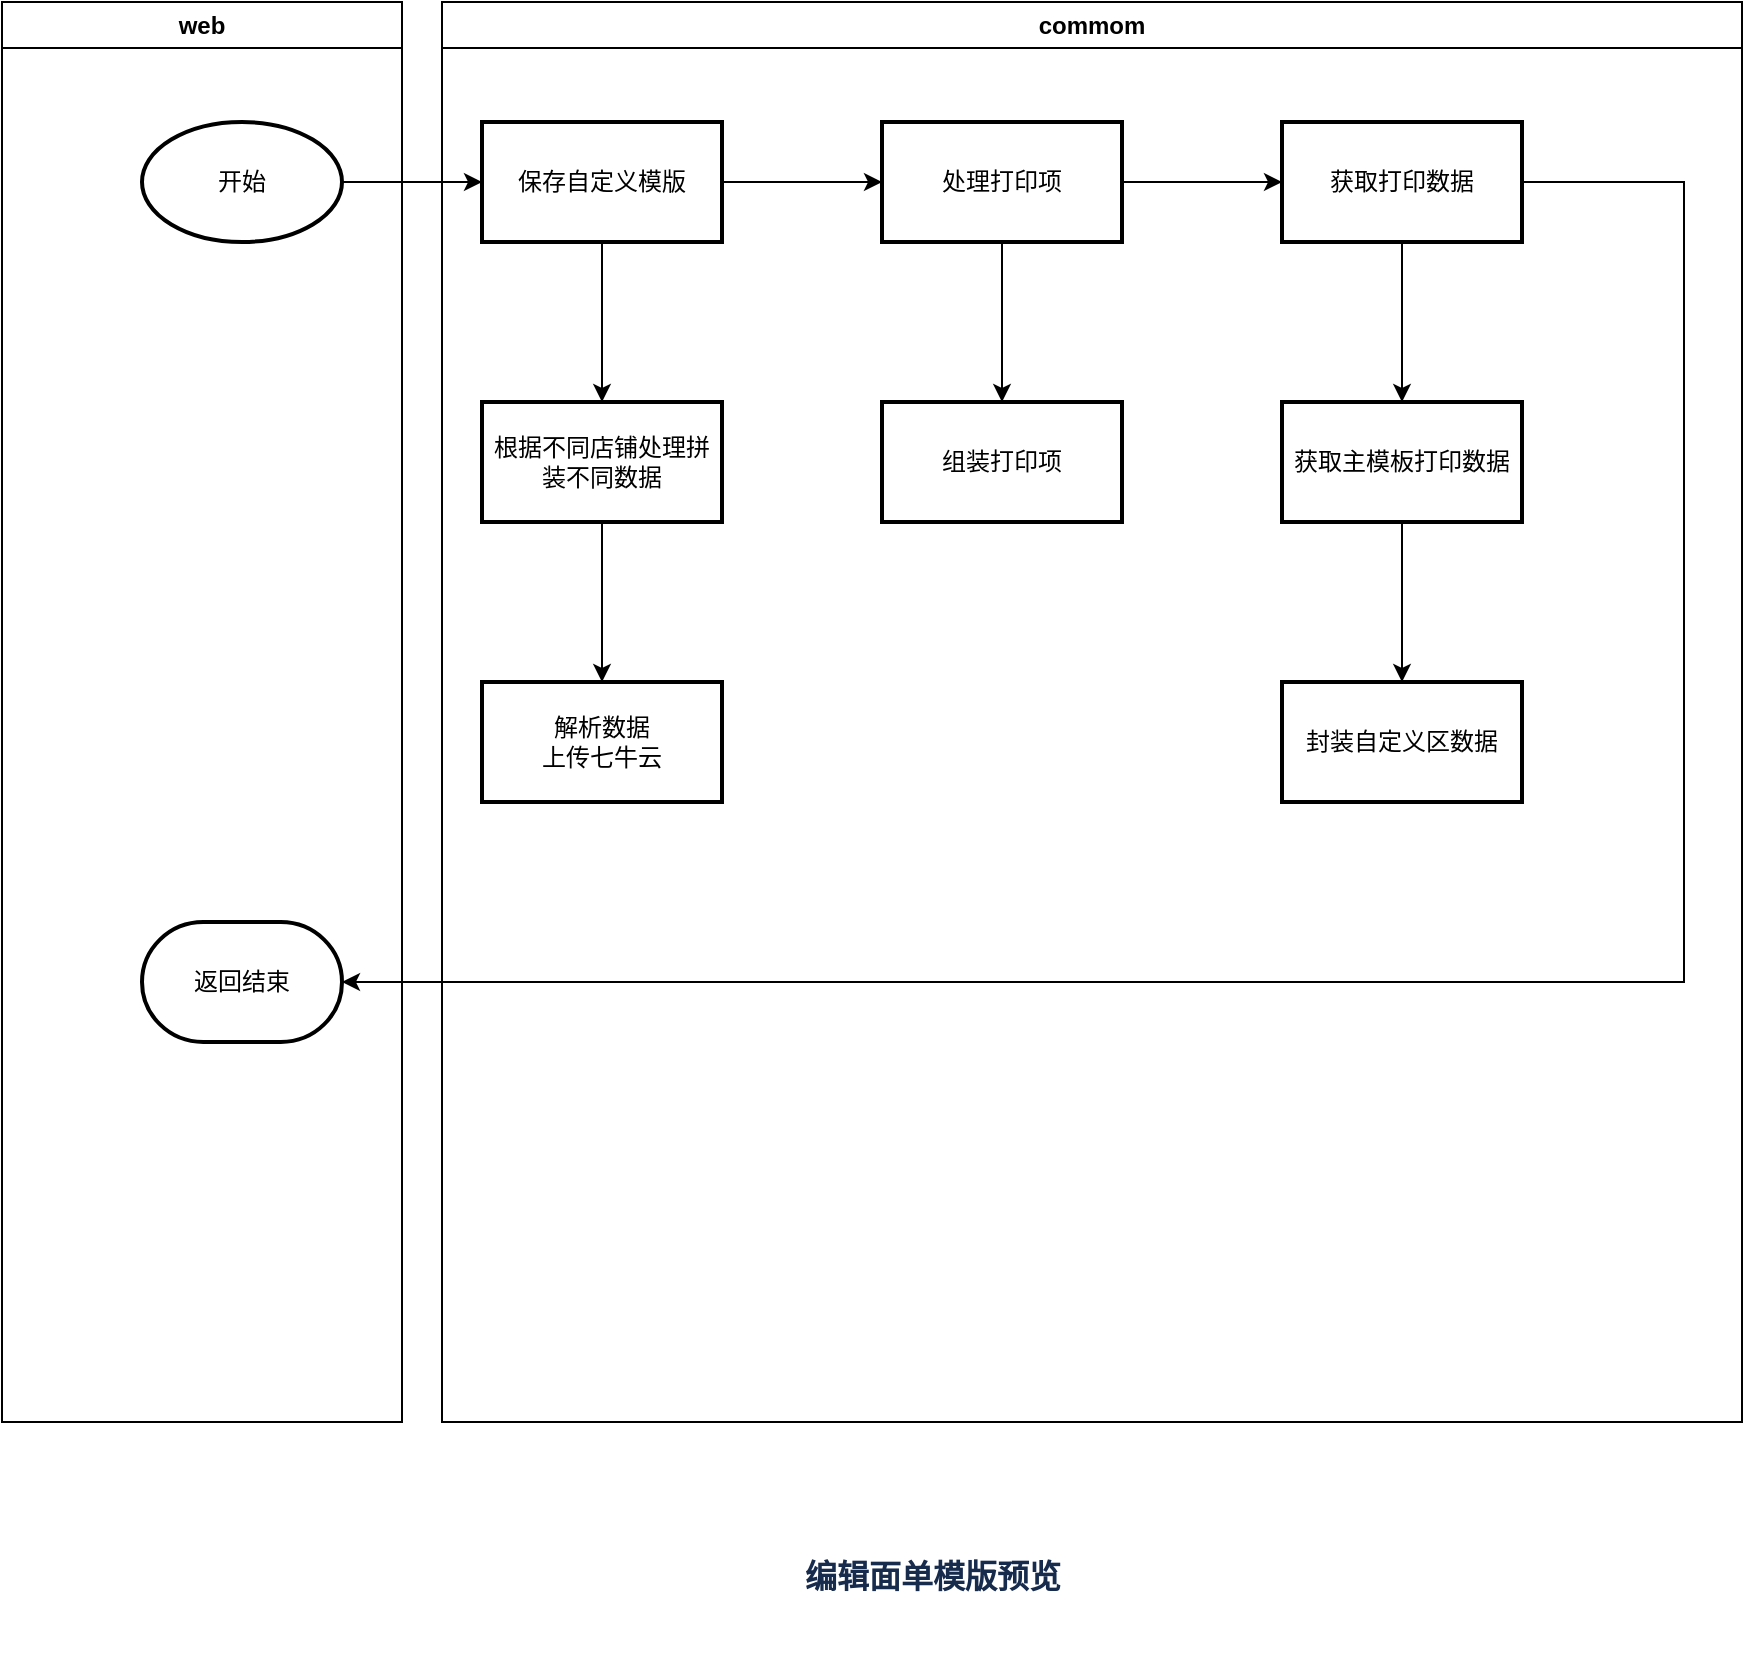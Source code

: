 <mxfile version="24.7.10">
  <diagram name="第 1 页" id="jxdpv9mhipVmxCsZobge">
    <mxGraphModel dx="3141" dy="1106" grid="1" gridSize="10" guides="1" tooltips="1" connect="1" arrows="1" fold="1" page="1" pageScale="1" pageWidth="827" pageHeight="1169" math="0" shadow="0">
      <root>
        <mxCell id="0" />
        <mxCell id="1" parent="0" />
        <mxCell id="re6U_o4mo58FqAMksKb7-3" value="" style="edgeStyle=orthogonalEdgeStyle;rounded=0;orthogonalLoop=1;jettySize=auto;html=1;" edge="1" parent="1" source="re6U_o4mo58FqAMksKb7-1" target="re6U_o4mo58FqAMksKb7-2">
          <mxGeometry relative="1" as="geometry" />
        </mxCell>
        <mxCell id="re6U_o4mo58FqAMksKb7-1" value="开始" style="strokeWidth=2;html=1;shape=mxgraph.flowchart.start_1;whiteSpace=wrap;" vertex="1" parent="1">
          <mxGeometry x="30" y="290" width="100" height="60" as="geometry" />
        </mxCell>
        <mxCell id="re6U_o4mo58FqAMksKb7-5" value="" style="edgeStyle=orthogonalEdgeStyle;rounded=0;orthogonalLoop=1;jettySize=auto;html=1;" edge="1" parent="1" source="re6U_o4mo58FqAMksKb7-2" target="re6U_o4mo58FqAMksKb7-4">
          <mxGeometry relative="1" as="geometry" />
        </mxCell>
        <mxCell id="re6U_o4mo58FqAMksKb7-9" value="" style="edgeStyle=orthogonalEdgeStyle;rounded=0;orthogonalLoop=1;jettySize=auto;html=1;" edge="1" parent="1" source="re6U_o4mo58FqAMksKb7-2" target="re6U_o4mo58FqAMksKb7-8">
          <mxGeometry relative="1" as="geometry" />
        </mxCell>
        <mxCell id="re6U_o4mo58FqAMksKb7-2" value="保存自定义模版" style="whiteSpace=wrap;html=1;strokeWidth=2;" vertex="1" parent="1">
          <mxGeometry x="200" y="290" width="120" height="60" as="geometry" />
        </mxCell>
        <mxCell id="re6U_o4mo58FqAMksKb7-7" value="" style="edgeStyle=orthogonalEdgeStyle;rounded=0;orthogonalLoop=1;jettySize=auto;html=1;" edge="1" parent="1" source="re6U_o4mo58FqAMksKb7-4" target="re6U_o4mo58FqAMksKb7-6">
          <mxGeometry relative="1" as="geometry" />
        </mxCell>
        <mxCell id="re6U_o4mo58FqAMksKb7-4" value="根据不同店铺处理拼装不同数据" style="whiteSpace=wrap;html=1;strokeWidth=2;" vertex="1" parent="1">
          <mxGeometry x="200" y="430" width="120" height="60" as="geometry" />
        </mxCell>
        <mxCell id="re6U_o4mo58FqAMksKb7-6" value="解析数据&lt;br&gt;上传七牛云" style="whiteSpace=wrap;html=1;strokeWidth=2;" vertex="1" parent="1">
          <mxGeometry x="200" y="570" width="120" height="60" as="geometry" />
        </mxCell>
        <mxCell id="re6U_o4mo58FqAMksKb7-11" value="" style="edgeStyle=orthogonalEdgeStyle;rounded=0;orthogonalLoop=1;jettySize=auto;html=1;" edge="1" parent="1" source="re6U_o4mo58FqAMksKb7-8" target="re6U_o4mo58FqAMksKb7-10">
          <mxGeometry relative="1" as="geometry" />
        </mxCell>
        <mxCell id="re6U_o4mo58FqAMksKb7-13" value="" style="edgeStyle=orthogonalEdgeStyle;rounded=0;orthogonalLoop=1;jettySize=auto;html=1;" edge="1" parent="1" source="re6U_o4mo58FqAMksKb7-8" target="re6U_o4mo58FqAMksKb7-12">
          <mxGeometry relative="1" as="geometry" />
        </mxCell>
        <mxCell id="re6U_o4mo58FqAMksKb7-8" value="处理打印项" style="whiteSpace=wrap;html=1;strokeWidth=2;" vertex="1" parent="1">
          <mxGeometry x="400" y="290" width="120" height="60" as="geometry" />
        </mxCell>
        <mxCell id="re6U_o4mo58FqAMksKb7-10" value="组装打印项" style="whiteSpace=wrap;html=1;strokeWidth=2;" vertex="1" parent="1">
          <mxGeometry x="400" y="430" width="120" height="60" as="geometry" />
        </mxCell>
        <mxCell id="re6U_o4mo58FqAMksKb7-15" value="" style="edgeStyle=orthogonalEdgeStyle;rounded=0;orthogonalLoop=1;jettySize=auto;html=1;" edge="1" parent="1" source="re6U_o4mo58FqAMksKb7-12" target="re6U_o4mo58FqAMksKb7-14">
          <mxGeometry relative="1" as="geometry" />
        </mxCell>
        <mxCell id="re6U_o4mo58FqAMksKb7-18" style="edgeStyle=orthogonalEdgeStyle;rounded=0;orthogonalLoop=1;jettySize=auto;html=1;entryX=1;entryY=0.5;entryDx=0;entryDy=0;entryPerimeter=0;" edge="1" parent="1" source="re6U_o4mo58FqAMksKb7-12" target="re6U_o4mo58FqAMksKb7-19">
          <mxGeometry relative="1" as="geometry">
            <mxPoint x="150" y="720" as="targetPoint" />
            <Array as="points">
              <mxPoint x="801" y="320" />
              <mxPoint x="801" y="720" />
            </Array>
          </mxGeometry>
        </mxCell>
        <mxCell id="re6U_o4mo58FqAMksKb7-12" value="获取打印数据" style="whiteSpace=wrap;html=1;strokeWidth=2;" vertex="1" parent="1">
          <mxGeometry x="600" y="290" width="120" height="60" as="geometry" />
        </mxCell>
        <mxCell id="re6U_o4mo58FqAMksKb7-17" value="" style="edgeStyle=orthogonalEdgeStyle;rounded=0;orthogonalLoop=1;jettySize=auto;html=1;" edge="1" parent="1" source="re6U_o4mo58FqAMksKb7-14" target="re6U_o4mo58FqAMksKb7-16">
          <mxGeometry relative="1" as="geometry" />
        </mxCell>
        <mxCell id="re6U_o4mo58FqAMksKb7-14" value="获取主模板打印数据" style="whiteSpace=wrap;html=1;strokeWidth=2;" vertex="1" parent="1">
          <mxGeometry x="600" y="430" width="120" height="60" as="geometry" />
        </mxCell>
        <mxCell id="re6U_o4mo58FqAMksKb7-16" value="封装自定义区数据" style="whiteSpace=wrap;html=1;strokeWidth=2;" vertex="1" parent="1">
          <mxGeometry x="600" y="570" width="120" height="60" as="geometry" />
        </mxCell>
        <mxCell id="re6U_o4mo58FqAMksKb7-19" value="返回结束" style="strokeWidth=2;html=1;shape=mxgraph.flowchart.terminator;whiteSpace=wrap;" vertex="1" parent="1">
          <mxGeometry x="30" y="690" width="100" height="60" as="geometry" />
        </mxCell>
        <mxCell id="re6U_o4mo58FqAMksKb7-20" value="web" style="swimlane;whiteSpace=wrap;html=1;" vertex="1" parent="1">
          <mxGeometry x="-40" y="230" width="200" height="710" as="geometry" />
        </mxCell>
        <mxCell id="re6U_o4mo58FqAMksKb7-21" value="commom" style="swimlane;whiteSpace=wrap;html=1;" vertex="1" parent="1">
          <mxGeometry x="180" y="230" width="650" height="710" as="geometry" />
        </mxCell>
        <mxCell id="re6U_o4mo58FqAMksKb7-22" value="&lt;h3 style=&quot;margin: 10px 0px 0px; padding: 0px; color: rgb(23, 43, 77); font-size: 16px; line-height: 1.5; letter-spacing: 0px;&quot; id=&quot;id-快递模板自定义打印配置-2、编辑面单模版预览&quot;&gt;编辑面单模版预览&lt;/h3&gt;&lt;p style=&quot;margin: 10px 0px 0px; padding: 0px;&quot;&gt;&lt;br style=&quot;color: rgb(23, 43, 77); font-family: -apple-system, BlinkMacSystemFont, &amp;quot;Segoe UI&amp;quot;, Roboto, Oxygen, Ubuntu, &amp;quot;Fira Sans&amp;quot;, &amp;quot;Droid Sans&amp;quot;, &amp;quot;Helvetica Neue&amp;quot;, sans-serif; font-size: 14px; text-align: start; text-wrap: wrap; background-color: rgb(255, 255, 255);&quot;&gt;&lt;/p&gt;" style="text;html=1;align=center;verticalAlign=middle;resizable=0;points=[];autosize=1;strokeColor=none;fillColor=none;" vertex="1" parent="1">
          <mxGeometry x="350" y="990" width="150" height="70" as="geometry" />
        </mxCell>
      </root>
    </mxGraphModel>
  </diagram>
</mxfile>
